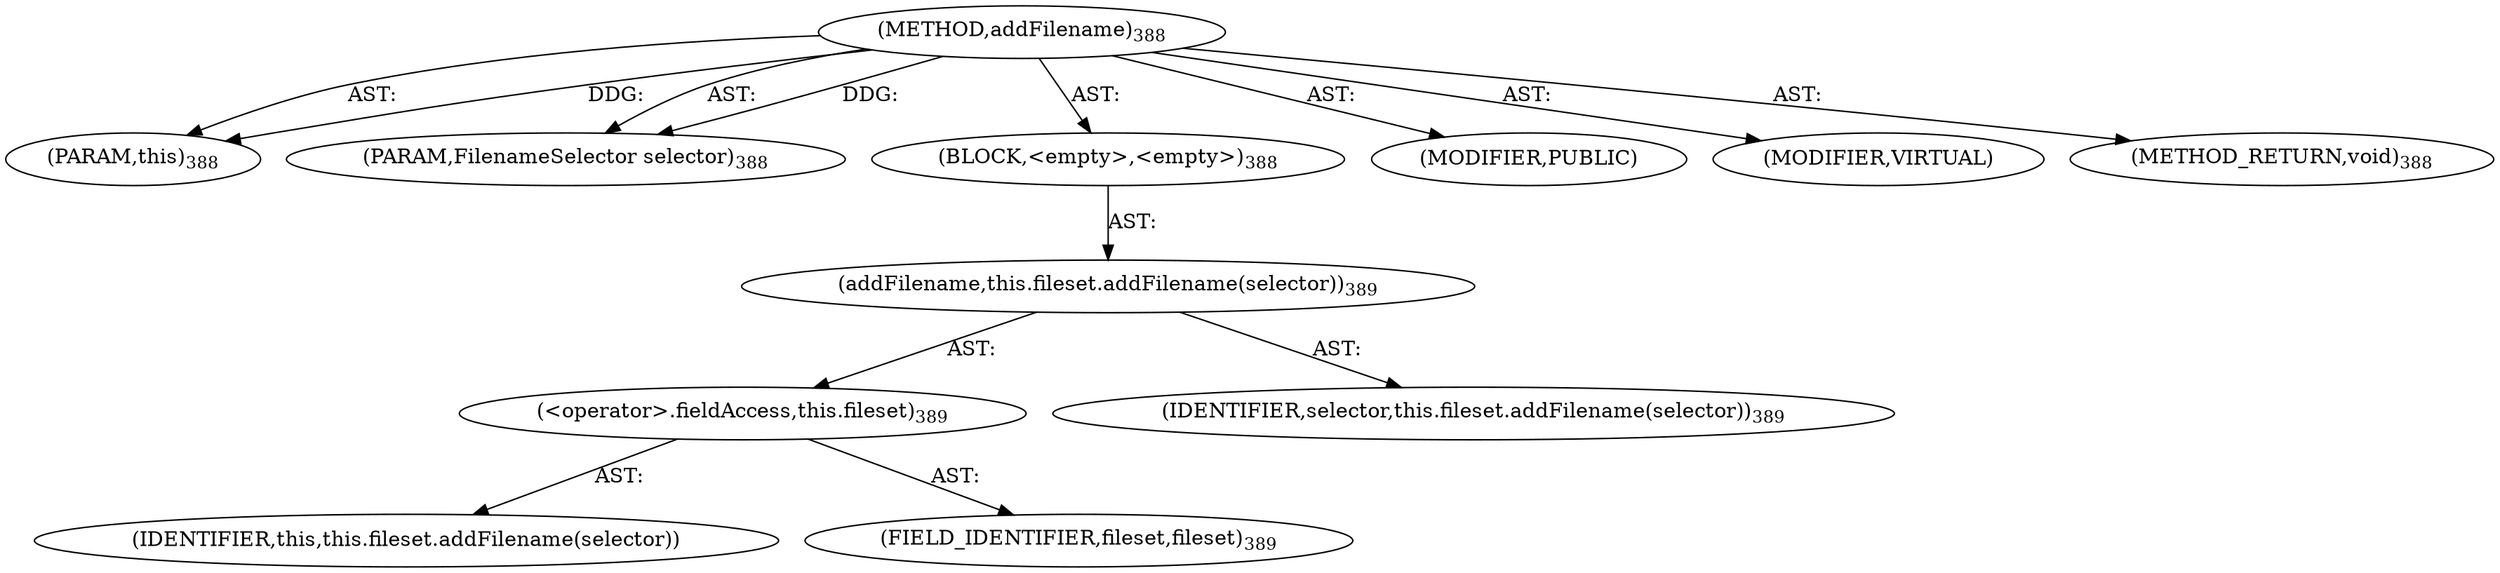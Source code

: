 digraph "addFilename" {  
"111669149725" [label = <(METHOD,addFilename)<SUB>388</SUB>> ]
"115964117042" [label = <(PARAM,this)<SUB>388</SUB>> ]
"115964117043" [label = <(PARAM,FilenameSelector selector)<SUB>388</SUB>> ]
"25769803811" [label = <(BLOCK,&lt;empty&gt;,&lt;empty&gt;)<SUB>388</SUB>> ]
"30064771169" [label = <(addFilename,this.fileset.addFilename(selector))<SUB>389</SUB>> ]
"30064771170" [label = <(&lt;operator&gt;.fieldAccess,this.fileset)<SUB>389</SUB>> ]
"68719476811" [label = <(IDENTIFIER,this,this.fileset.addFilename(selector))> ]
"55834574878" [label = <(FIELD_IDENTIFIER,fileset,fileset)<SUB>389</SUB>> ]
"68719476812" [label = <(IDENTIFIER,selector,this.fileset.addFilename(selector))<SUB>389</SUB>> ]
"133143986235" [label = <(MODIFIER,PUBLIC)> ]
"133143986236" [label = <(MODIFIER,VIRTUAL)> ]
"128849018909" [label = <(METHOD_RETURN,void)<SUB>388</SUB>> ]
  "111669149725" -> "115964117042"  [ label = "AST: "] 
  "111669149725" -> "115964117043"  [ label = "AST: "] 
  "111669149725" -> "25769803811"  [ label = "AST: "] 
  "111669149725" -> "133143986235"  [ label = "AST: "] 
  "111669149725" -> "133143986236"  [ label = "AST: "] 
  "111669149725" -> "128849018909"  [ label = "AST: "] 
  "25769803811" -> "30064771169"  [ label = "AST: "] 
  "30064771169" -> "30064771170"  [ label = "AST: "] 
  "30064771169" -> "68719476812"  [ label = "AST: "] 
  "30064771170" -> "68719476811"  [ label = "AST: "] 
  "30064771170" -> "55834574878"  [ label = "AST: "] 
  "111669149725" -> "115964117042"  [ label = "DDG: "] 
  "111669149725" -> "115964117043"  [ label = "DDG: "] 
}
